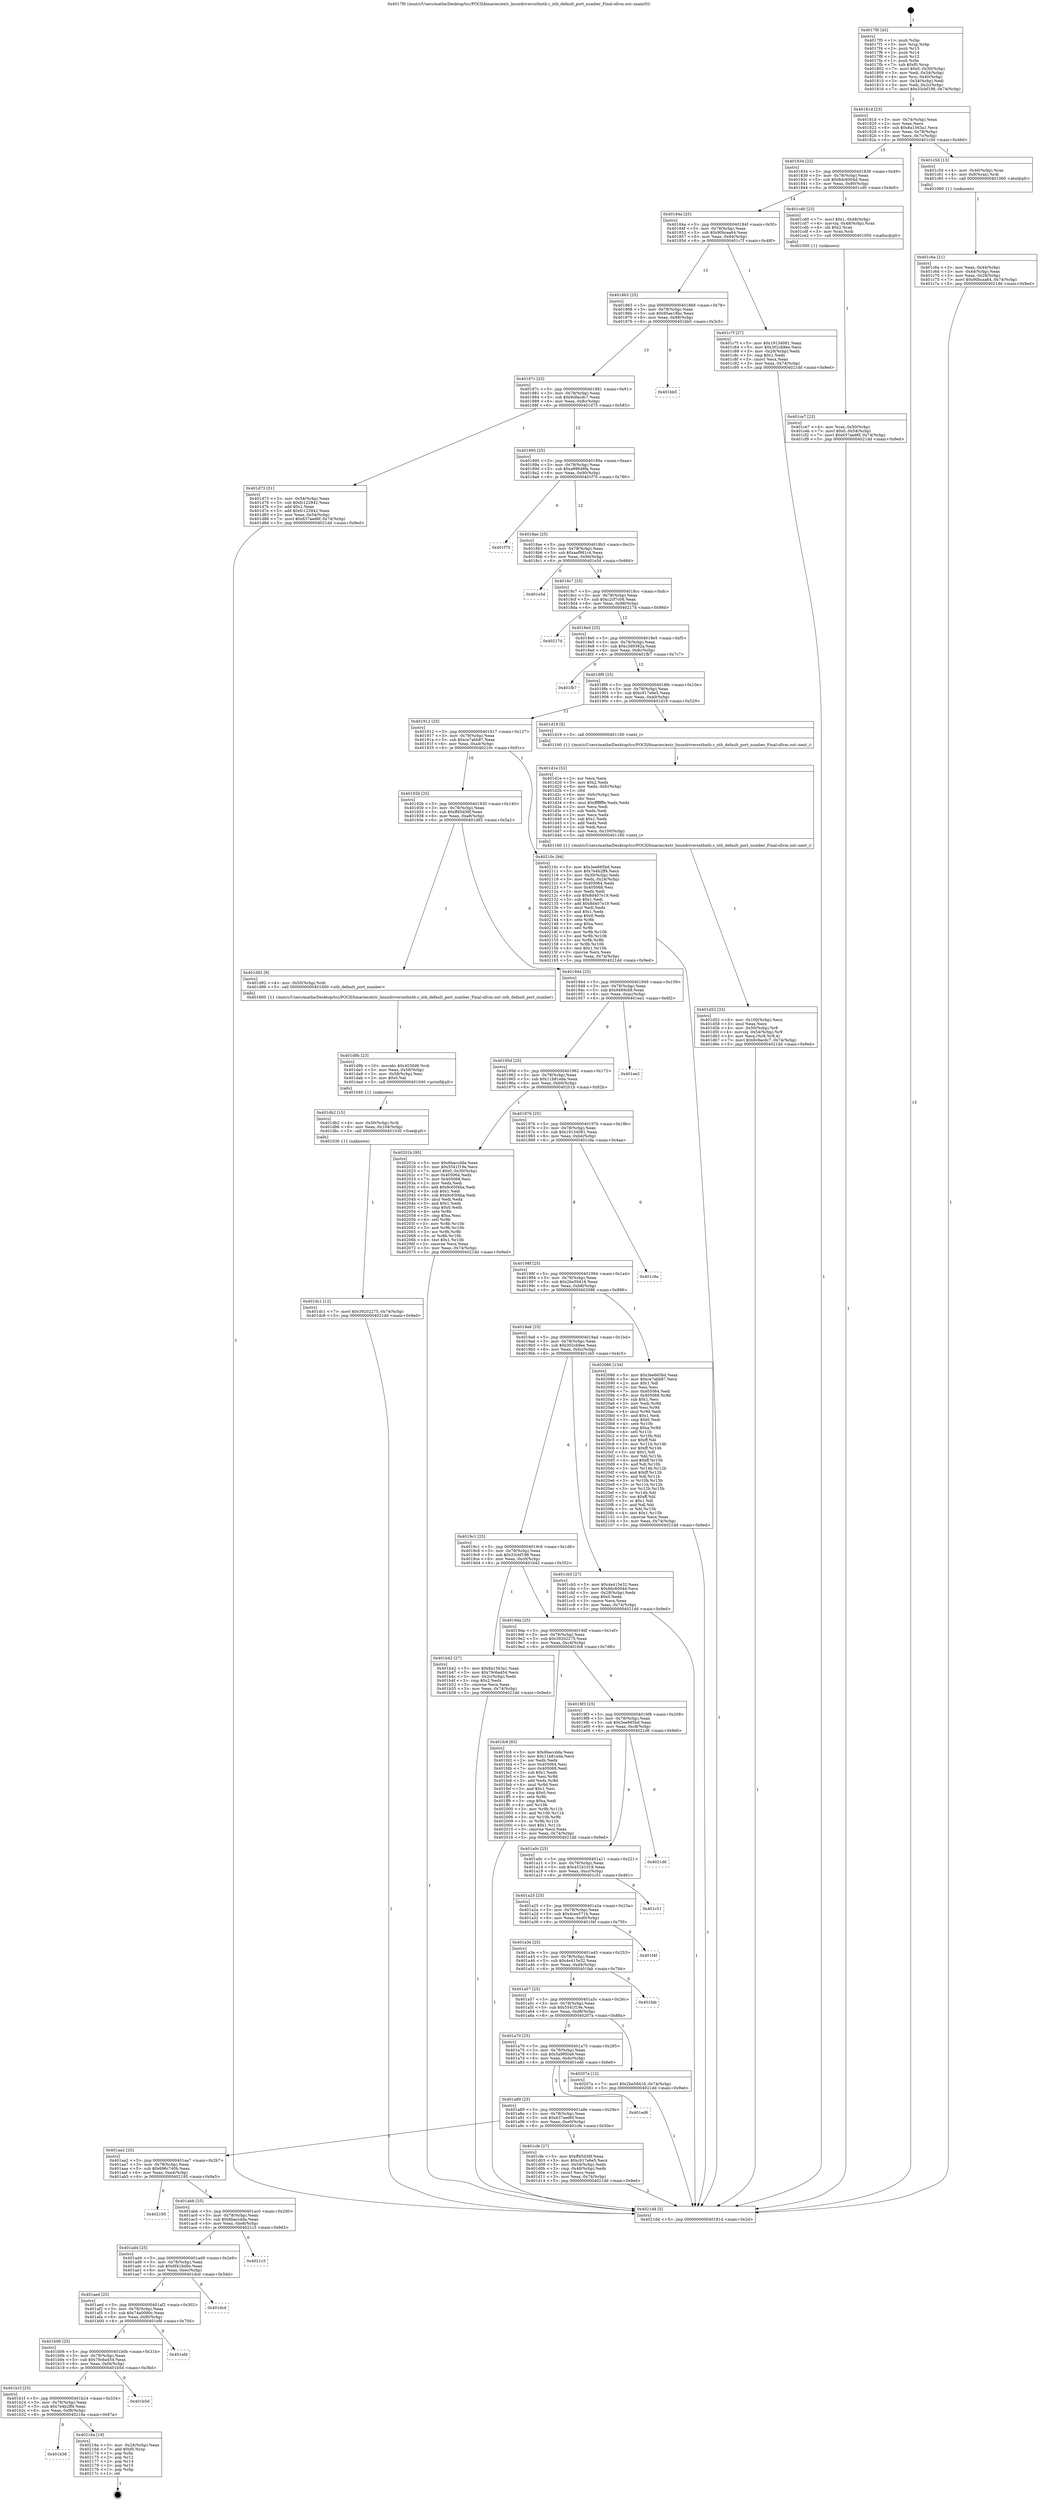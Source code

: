digraph "0x4017f0" {
  label = "0x4017f0 (/mnt/c/Users/mathe/Desktop/tcc/POCII/binaries/extr_linuxdriversntbntb.c_ntb_default_port_number_Final-ollvm.out::main(0))"
  labelloc = "t"
  node[shape=record]

  Entry [label="",width=0.3,height=0.3,shape=circle,fillcolor=black,style=filled]
  "0x40181d" [label="{
     0x40181d [23]\l
     | [instrs]\l
     &nbsp;&nbsp;0x40181d \<+3\>: mov -0x74(%rbp),%eax\l
     &nbsp;&nbsp;0x401820 \<+2\>: mov %eax,%ecx\l
     &nbsp;&nbsp;0x401822 \<+6\>: sub $0x8a1563a1,%ecx\l
     &nbsp;&nbsp;0x401828 \<+3\>: mov %eax,-0x78(%rbp)\l
     &nbsp;&nbsp;0x40182b \<+3\>: mov %ecx,-0x7c(%rbp)\l
     &nbsp;&nbsp;0x40182e \<+6\>: je 0000000000401c5d \<main+0x46d\>\l
  }"]
  "0x401c5d" [label="{
     0x401c5d [13]\l
     | [instrs]\l
     &nbsp;&nbsp;0x401c5d \<+4\>: mov -0x40(%rbp),%rax\l
     &nbsp;&nbsp;0x401c61 \<+4\>: mov 0x8(%rax),%rdi\l
     &nbsp;&nbsp;0x401c65 \<+5\>: call 0000000000401060 \<atoi@plt\>\l
     | [calls]\l
     &nbsp;&nbsp;0x401060 \{1\} (unknown)\l
  }"]
  "0x401834" [label="{
     0x401834 [22]\l
     | [instrs]\l
     &nbsp;&nbsp;0x401834 \<+5\>: jmp 0000000000401839 \<main+0x49\>\l
     &nbsp;&nbsp;0x401839 \<+3\>: mov -0x78(%rbp),%eax\l
     &nbsp;&nbsp;0x40183c \<+5\>: sub $0x8dc6004d,%eax\l
     &nbsp;&nbsp;0x401841 \<+3\>: mov %eax,-0x80(%rbp)\l
     &nbsp;&nbsp;0x401844 \<+6\>: je 0000000000401cd0 \<main+0x4e0\>\l
  }"]
  Exit [label="",width=0.3,height=0.3,shape=circle,fillcolor=black,style=filled,peripheries=2]
  "0x401cd0" [label="{
     0x401cd0 [23]\l
     | [instrs]\l
     &nbsp;&nbsp;0x401cd0 \<+7\>: movl $0x1,-0x48(%rbp)\l
     &nbsp;&nbsp;0x401cd7 \<+4\>: movslq -0x48(%rbp),%rax\l
     &nbsp;&nbsp;0x401cdb \<+4\>: shl $0x2,%rax\l
     &nbsp;&nbsp;0x401cdf \<+3\>: mov %rax,%rdi\l
     &nbsp;&nbsp;0x401ce2 \<+5\>: call 0000000000401050 \<malloc@plt\>\l
     | [calls]\l
     &nbsp;&nbsp;0x401050 \{1\} (unknown)\l
  }"]
  "0x40184a" [label="{
     0x40184a [25]\l
     | [instrs]\l
     &nbsp;&nbsp;0x40184a \<+5\>: jmp 000000000040184f \<main+0x5f\>\l
     &nbsp;&nbsp;0x40184f \<+3\>: mov -0x78(%rbp),%eax\l
     &nbsp;&nbsp;0x401852 \<+5\>: sub $0x90bcaa64,%eax\l
     &nbsp;&nbsp;0x401857 \<+6\>: mov %eax,-0x84(%rbp)\l
     &nbsp;&nbsp;0x40185d \<+6\>: je 0000000000401c7f \<main+0x48f\>\l
  }"]
  "0x401b38" [label="{
     0x401b38\l
  }", style=dashed]
  "0x401c7f" [label="{
     0x401c7f [27]\l
     | [instrs]\l
     &nbsp;&nbsp;0x401c7f \<+5\>: mov $0x19134081,%eax\l
     &nbsp;&nbsp;0x401c84 \<+5\>: mov $0x302cb9ee,%ecx\l
     &nbsp;&nbsp;0x401c89 \<+3\>: mov -0x28(%rbp),%edx\l
     &nbsp;&nbsp;0x401c8c \<+3\>: cmp $0x1,%edx\l
     &nbsp;&nbsp;0x401c8f \<+3\>: cmovl %ecx,%eax\l
     &nbsp;&nbsp;0x401c92 \<+3\>: mov %eax,-0x74(%rbp)\l
     &nbsp;&nbsp;0x401c95 \<+5\>: jmp 00000000004021dd \<main+0x9ed\>\l
  }"]
  "0x401863" [label="{
     0x401863 [25]\l
     | [instrs]\l
     &nbsp;&nbsp;0x401863 \<+5\>: jmp 0000000000401868 \<main+0x78\>\l
     &nbsp;&nbsp;0x401868 \<+3\>: mov -0x78(%rbp),%eax\l
     &nbsp;&nbsp;0x40186b \<+5\>: sub $0x95ae18bc,%eax\l
     &nbsp;&nbsp;0x401870 \<+6\>: mov %eax,-0x88(%rbp)\l
     &nbsp;&nbsp;0x401876 \<+6\>: je 0000000000401bb5 \<main+0x3c5\>\l
  }"]
  "0x40216a" [label="{
     0x40216a [19]\l
     | [instrs]\l
     &nbsp;&nbsp;0x40216a \<+3\>: mov -0x24(%rbp),%eax\l
     &nbsp;&nbsp;0x40216d \<+7\>: add $0xf0,%rsp\l
     &nbsp;&nbsp;0x402174 \<+1\>: pop %rbx\l
     &nbsp;&nbsp;0x402175 \<+2\>: pop %r12\l
     &nbsp;&nbsp;0x402177 \<+2\>: pop %r14\l
     &nbsp;&nbsp;0x402179 \<+2\>: pop %r15\l
     &nbsp;&nbsp;0x40217b \<+1\>: pop %rbp\l
     &nbsp;&nbsp;0x40217c \<+1\>: ret\l
  }"]
  "0x401bb5" [label="{
     0x401bb5\l
  }", style=dashed]
  "0x40187c" [label="{
     0x40187c [25]\l
     | [instrs]\l
     &nbsp;&nbsp;0x40187c \<+5\>: jmp 0000000000401881 \<main+0x91\>\l
     &nbsp;&nbsp;0x401881 \<+3\>: mov -0x78(%rbp),%eax\l
     &nbsp;&nbsp;0x401884 \<+5\>: sub $0x9c8acdc7,%eax\l
     &nbsp;&nbsp;0x401889 \<+6\>: mov %eax,-0x8c(%rbp)\l
     &nbsp;&nbsp;0x40188f \<+6\>: je 0000000000401d73 \<main+0x583\>\l
  }"]
  "0x401b1f" [label="{
     0x401b1f [25]\l
     | [instrs]\l
     &nbsp;&nbsp;0x401b1f \<+5\>: jmp 0000000000401b24 \<main+0x334\>\l
     &nbsp;&nbsp;0x401b24 \<+3\>: mov -0x78(%rbp),%eax\l
     &nbsp;&nbsp;0x401b27 \<+5\>: sub $0x7e4b2ff4,%eax\l
     &nbsp;&nbsp;0x401b2c \<+6\>: mov %eax,-0xf8(%rbp)\l
     &nbsp;&nbsp;0x401b32 \<+6\>: je 000000000040216a \<main+0x97a\>\l
  }"]
  "0x401d73" [label="{
     0x401d73 [31]\l
     | [instrs]\l
     &nbsp;&nbsp;0x401d73 \<+3\>: mov -0x54(%rbp),%eax\l
     &nbsp;&nbsp;0x401d76 \<+5\>: sub $0xfc122942,%eax\l
     &nbsp;&nbsp;0x401d7b \<+3\>: add $0x1,%eax\l
     &nbsp;&nbsp;0x401d7e \<+5\>: add $0xfc122942,%eax\l
     &nbsp;&nbsp;0x401d83 \<+3\>: mov %eax,-0x54(%rbp)\l
     &nbsp;&nbsp;0x401d86 \<+7\>: movl $0x637aed6f,-0x74(%rbp)\l
     &nbsp;&nbsp;0x401d8d \<+5\>: jmp 00000000004021dd \<main+0x9ed\>\l
  }"]
  "0x401895" [label="{
     0x401895 [25]\l
     | [instrs]\l
     &nbsp;&nbsp;0x401895 \<+5\>: jmp 000000000040189a \<main+0xaa\>\l
     &nbsp;&nbsp;0x40189a \<+3\>: mov -0x78(%rbp),%eax\l
     &nbsp;&nbsp;0x40189d \<+5\>: sub $0xa99648fa,%eax\l
     &nbsp;&nbsp;0x4018a2 \<+6\>: mov %eax,-0x90(%rbp)\l
     &nbsp;&nbsp;0x4018a8 \<+6\>: je 0000000000401f70 \<main+0x780\>\l
  }"]
  "0x401b5d" [label="{
     0x401b5d\l
  }", style=dashed]
  "0x401f70" [label="{
     0x401f70\l
  }", style=dashed]
  "0x4018ae" [label="{
     0x4018ae [25]\l
     | [instrs]\l
     &nbsp;&nbsp;0x4018ae \<+5\>: jmp 00000000004018b3 \<main+0xc3\>\l
     &nbsp;&nbsp;0x4018b3 \<+3\>: mov -0x78(%rbp),%eax\l
     &nbsp;&nbsp;0x4018b6 \<+5\>: sub $0xaaf981c4,%eax\l
     &nbsp;&nbsp;0x4018bb \<+6\>: mov %eax,-0x94(%rbp)\l
     &nbsp;&nbsp;0x4018c1 \<+6\>: je 0000000000401e5d \<main+0x66d\>\l
  }"]
  "0x401b06" [label="{
     0x401b06 [25]\l
     | [instrs]\l
     &nbsp;&nbsp;0x401b06 \<+5\>: jmp 0000000000401b0b \<main+0x31b\>\l
     &nbsp;&nbsp;0x401b0b \<+3\>: mov -0x78(%rbp),%eax\l
     &nbsp;&nbsp;0x401b0e \<+5\>: sub $0x79c6a454,%eax\l
     &nbsp;&nbsp;0x401b13 \<+6\>: mov %eax,-0xf4(%rbp)\l
     &nbsp;&nbsp;0x401b19 \<+6\>: je 0000000000401b5d \<main+0x36d\>\l
  }"]
  "0x401e5d" [label="{
     0x401e5d\l
  }", style=dashed]
  "0x4018c7" [label="{
     0x4018c7 [25]\l
     | [instrs]\l
     &nbsp;&nbsp;0x4018c7 \<+5\>: jmp 00000000004018cc \<main+0xdc\>\l
     &nbsp;&nbsp;0x4018cc \<+3\>: mov -0x78(%rbp),%eax\l
     &nbsp;&nbsp;0x4018cf \<+5\>: sub $0xc2cf7c06,%eax\l
     &nbsp;&nbsp;0x4018d4 \<+6\>: mov %eax,-0x98(%rbp)\l
     &nbsp;&nbsp;0x4018da \<+6\>: je 000000000040217d \<main+0x98d\>\l
  }"]
  "0x401efd" [label="{
     0x401efd\l
  }", style=dashed]
  "0x40217d" [label="{
     0x40217d\l
  }", style=dashed]
  "0x4018e0" [label="{
     0x4018e0 [25]\l
     | [instrs]\l
     &nbsp;&nbsp;0x4018e0 \<+5\>: jmp 00000000004018e5 \<main+0xf5\>\l
     &nbsp;&nbsp;0x4018e5 \<+3\>: mov -0x78(%rbp),%eax\l
     &nbsp;&nbsp;0x4018e8 \<+5\>: sub $0xc3d9382a,%eax\l
     &nbsp;&nbsp;0x4018ed \<+6\>: mov %eax,-0x9c(%rbp)\l
     &nbsp;&nbsp;0x4018f3 \<+6\>: je 0000000000401fb7 \<main+0x7c7\>\l
  }"]
  "0x401aed" [label="{
     0x401aed [25]\l
     | [instrs]\l
     &nbsp;&nbsp;0x401aed \<+5\>: jmp 0000000000401af2 \<main+0x302\>\l
     &nbsp;&nbsp;0x401af2 \<+3\>: mov -0x78(%rbp),%eax\l
     &nbsp;&nbsp;0x401af5 \<+5\>: sub $0x74a0090c,%eax\l
     &nbsp;&nbsp;0x401afa \<+6\>: mov %eax,-0xf0(%rbp)\l
     &nbsp;&nbsp;0x401b00 \<+6\>: je 0000000000401efd \<main+0x70d\>\l
  }"]
  "0x401fb7" [label="{
     0x401fb7\l
  }", style=dashed]
  "0x4018f9" [label="{
     0x4018f9 [25]\l
     | [instrs]\l
     &nbsp;&nbsp;0x4018f9 \<+5\>: jmp 00000000004018fe \<main+0x10e\>\l
     &nbsp;&nbsp;0x4018fe \<+3\>: mov -0x78(%rbp),%eax\l
     &nbsp;&nbsp;0x401901 \<+5\>: sub $0xc917e6e5,%eax\l
     &nbsp;&nbsp;0x401906 \<+6\>: mov %eax,-0xa0(%rbp)\l
     &nbsp;&nbsp;0x40190c \<+6\>: je 0000000000401d19 \<main+0x529\>\l
  }"]
  "0x401dcd" [label="{
     0x401dcd\l
  }", style=dashed]
  "0x401d19" [label="{
     0x401d19 [5]\l
     | [instrs]\l
     &nbsp;&nbsp;0x401d19 \<+5\>: call 0000000000401160 \<next_i\>\l
     | [calls]\l
     &nbsp;&nbsp;0x401160 \{1\} (/mnt/c/Users/mathe/Desktop/tcc/POCII/binaries/extr_linuxdriversntbntb.c_ntb_default_port_number_Final-ollvm.out::next_i)\l
  }"]
  "0x401912" [label="{
     0x401912 [25]\l
     | [instrs]\l
     &nbsp;&nbsp;0x401912 \<+5\>: jmp 0000000000401917 \<main+0x127\>\l
     &nbsp;&nbsp;0x401917 \<+3\>: mov -0x78(%rbp),%eax\l
     &nbsp;&nbsp;0x40191a \<+5\>: sub $0xce7abb87,%eax\l
     &nbsp;&nbsp;0x40191f \<+6\>: mov %eax,-0xa4(%rbp)\l
     &nbsp;&nbsp;0x401925 \<+6\>: je 000000000040210c \<main+0x91c\>\l
  }"]
  "0x401ad4" [label="{
     0x401ad4 [25]\l
     | [instrs]\l
     &nbsp;&nbsp;0x401ad4 \<+5\>: jmp 0000000000401ad9 \<main+0x2e9\>\l
     &nbsp;&nbsp;0x401ad9 \<+3\>: mov -0x78(%rbp),%eax\l
     &nbsp;&nbsp;0x401adc \<+5\>: sub $0x6f41bd0e,%eax\l
     &nbsp;&nbsp;0x401ae1 \<+6\>: mov %eax,-0xec(%rbp)\l
     &nbsp;&nbsp;0x401ae7 \<+6\>: je 0000000000401dcd \<main+0x5dd\>\l
  }"]
  "0x40210c" [label="{
     0x40210c [94]\l
     | [instrs]\l
     &nbsp;&nbsp;0x40210c \<+5\>: mov $0x3ee665bd,%eax\l
     &nbsp;&nbsp;0x402111 \<+5\>: mov $0x7e4b2ff4,%ecx\l
     &nbsp;&nbsp;0x402116 \<+3\>: mov -0x30(%rbp),%edx\l
     &nbsp;&nbsp;0x402119 \<+3\>: mov %edx,-0x24(%rbp)\l
     &nbsp;&nbsp;0x40211c \<+7\>: mov 0x405064,%edx\l
     &nbsp;&nbsp;0x402123 \<+7\>: mov 0x405068,%esi\l
     &nbsp;&nbsp;0x40212a \<+2\>: mov %edx,%edi\l
     &nbsp;&nbsp;0x40212c \<+6\>: sub $0x8d407e19,%edi\l
     &nbsp;&nbsp;0x402132 \<+3\>: sub $0x1,%edi\l
     &nbsp;&nbsp;0x402135 \<+6\>: add $0x8d407e19,%edi\l
     &nbsp;&nbsp;0x40213b \<+3\>: imul %edi,%edx\l
     &nbsp;&nbsp;0x40213e \<+3\>: and $0x1,%edx\l
     &nbsp;&nbsp;0x402141 \<+3\>: cmp $0x0,%edx\l
     &nbsp;&nbsp;0x402144 \<+4\>: sete %r8b\l
     &nbsp;&nbsp;0x402148 \<+3\>: cmp $0xa,%esi\l
     &nbsp;&nbsp;0x40214b \<+4\>: setl %r9b\l
     &nbsp;&nbsp;0x40214f \<+3\>: mov %r8b,%r10b\l
     &nbsp;&nbsp;0x402152 \<+3\>: and %r9b,%r10b\l
     &nbsp;&nbsp;0x402155 \<+3\>: xor %r9b,%r8b\l
     &nbsp;&nbsp;0x402158 \<+3\>: or %r8b,%r10b\l
     &nbsp;&nbsp;0x40215b \<+4\>: test $0x1,%r10b\l
     &nbsp;&nbsp;0x40215f \<+3\>: cmovne %ecx,%eax\l
     &nbsp;&nbsp;0x402162 \<+3\>: mov %eax,-0x74(%rbp)\l
     &nbsp;&nbsp;0x402165 \<+5\>: jmp 00000000004021dd \<main+0x9ed\>\l
  }"]
  "0x40192b" [label="{
     0x40192b [25]\l
     | [instrs]\l
     &nbsp;&nbsp;0x40192b \<+5\>: jmp 0000000000401930 \<main+0x140\>\l
     &nbsp;&nbsp;0x401930 \<+3\>: mov -0x78(%rbp),%eax\l
     &nbsp;&nbsp;0x401933 \<+5\>: sub $0xff45d36f,%eax\l
     &nbsp;&nbsp;0x401938 \<+6\>: mov %eax,-0xa8(%rbp)\l
     &nbsp;&nbsp;0x40193e \<+6\>: je 0000000000401d92 \<main+0x5a2\>\l
  }"]
  "0x4021c3" [label="{
     0x4021c3\l
  }", style=dashed]
  "0x401d92" [label="{
     0x401d92 [9]\l
     | [instrs]\l
     &nbsp;&nbsp;0x401d92 \<+4\>: mov -0x50(%rbp),%rdi\l
     &nbsp;&nbsp;0x401d96 \<+5\>: call 0000000000401600 \<ntb_default_port_number\>\l
     | [calls]\l
     &nbsp;&nbsp;0x401600 \{1\} (/mnt/c/Users/mathe/Desktop/tcc/POCII/binaries/extr_linuxdriversntbntb.c_ntb_default_port_number_Final-ollvm.out::ntb_default_port_number)\l
  }"]
  "0x401944" [label="{
     0x401944 [25]\l
     | [instrs]\l
     &nbsp;&nbsp;0x401944 \<+5\>: jmp 0000000000401949 \<main+0x159\>\l
     &nbsp;&nbsp;0x401949 \<+3\>: mov -0x78(%rbp),%eax\l
     &nbsp;&nbsp;0x40194c \<+5\>: sub $0x9469cb9,%eax\l
     &nbsp;&nbsp;0x401951 \<+6\>: mov %eax,-0xac(%rbp)\l
     &nbsp;&nbsp;0x401957 \<+6\>: je 0000000000401ee2 \<main+0x6f2\>\l
  }"]
  "0x401abb" [label="{
     0x401abb [25]\l
     | [instrs]\l
     &nbsp;&nbsp;0x401abb \<+5\>: jmp 0000000000401ac0 \<main+0x2d0\>\l
     &nbsp;&nbsp;0x401ac0 \<+3\>: mov -0x78(%rbp),%eax\l
     &nbsp;&nbsp;0x401ac3 \<+5\>: sub $0x6baccdda,%eax\l
     &nbsp;&nbsp;0x401ac8 \<+6\>: mov %eax,-0xe8(%rbp)\l
     &nbsp;&nbsp;0x401ace \<+6\>: je 00000000004021c3 \<main+0x9d3\>\l
  }"]
  "0x401ee2" [label="{
     0x401ee2\l
  }", style=dashed]
  "0x40195d" [label="{
     0x40195d [25]\l
     | [instrs]\l
     &nbsp;&nbsp;0x40195d \<+5\>: jmp 0000000000401962 \<main+0x172\>\l
     &nbsp;&nbsp;0x401962 \<+3\>: mov -0x78(%rbp),%eax\l
     &nbsp;&nbsp;0x401965 \<+5\>: sub $0x11b81eda,%eax\l
     &nbsp;&nbsp;0x40196a \<+6\>: mov %eax,-0xb0(%rbp)\l
     &nbsp;&nbsp;0x401970 \<+6\>: je 000000000040201b \<main+0x82b\>\l
  }"]
  "0x402195" [label="{
     0x402195\l
  }", style=dashed]
  "0x40201b" [label="{
     0x40201b [95]\l
     | [instrs]\l
     &nbsp;&nbsp;0x40201b \<+5\>: mov $0x6baccdda,%eax\l
     &nbsp;&nbsp;0x402020 \<+5\>: mov $0x5541f19e,%ecx\l
     &nbsp;&nbsp;0x402025 \<+7\>: movl $0x0,-0x30(%rbp)\l
     &nbsp;&nbsp;0x40202c \<+7\>: mov 0x405064,%edx\l
     &nbsp;&nbsp;0x402033 \<+7\>: mov 0x405068,%esi\l
     &nbsp;&nbsp;0x40203a \<+2\>: mov %edx,%edi\l
     &nbsp;&nbsp;0x40203c \<+6\>: add $0x9c65f4ba,%edi\l
     &nbsp;&nbsp;0x402042 \<+3\>: sub $0x1,%edi\l
     &nbsp;&nbsp;0x402045 \<+6\>: sub $0x9c65f4ba,%edi\l
     &nbsp;&nbsp;0x40204b \<+3\>: imul %edi,%edx\l
     &nbsp;&nbsp;0x40204e \<+3\>: and $0x1,%edx\l
     &nbsp;&nbsp;0x402051 \<+3\>: cmp $0x0,%edx\l
     &nbsp;&nbsp;0x402054 \<+4\>: sete %r8b\l
     &nbsp;&nbsp;0x402058 \<+3\>: cmp $0xa,%esi\l
     &nbsp;&nbsp;0x40205b \<+4\>: setl %r9b\l
     &nbsp;&nbsp;0x40205f \<+3\>: mov %r8b,%r10b\l
     &nbsp;&nbsp;0x402062 \<+3\>: and %r9b,%r10b\l
     &nbsp;&nbsp;0x402065 \<+3\>: xor %r9b,%r8b\l
     &nbsp;&nbsp;0x402068 \<+3\>: or %r8b,%r10b\l
     &nbsp;&nbsp;0x40206b \<+4\>: test $0x1,%r10b\l
     &nbsp;&nbsp;0x40206f \<+3\>: cmovne %ecx,%eax\l
     &nbsp;&nbsp;0x402072 \<+3\>: mov %eax,-0x74(%rbp)\l
     &nbsp;&nbsp;0x402075 \<+5\>: jmp 00000000004021dd \<main+0x9ed\>\l
  }"]
  "0x401976" [label="{
     0x401976 [25]\l
     | [instrs]\l
     &nbsp;&nbsp;0x401976 \<+5\>: jmp 000000000040197b \<main+0x18b\>\l
     &nbsp;&nbsp;0x40197b \<+3\>: mov -0x78(%rbp),%eax\l
     &nbsp;&nbsp;0x40197e \<+5\>: sub $0x19134081,%eax\l
     &nbsp;&nbsp;0x401983 \<+6\>: mov %eax,-0xb4(%rbp)\l
     &nbsp;&nbsp;0x401989 \<+6\>: je 0000000000401c9a \<main+0x4aa\>\l
  }"]
  "0x401dc1" [label="{
     0x401dc1 [12]\l
     | [instrs]\l
     &nbsp;&nbsp;0x401dc1 \<+7\>: movl $0x39202275,-0x74(%rbp)\l
     &nbsp;&nbsp;0x401dc8 \<+5\>: jmp 00000000004021dd \<main+0x9ed\>\l
  }"]
  "0x401c9a" [label="{
     0x401c9a\l
  }", style=dashed]
  "0x40198f" [label="{
     0x40198f [25]\l
     | [instrs]\l
     &nbsp;&nbsp;0x40198f \<+5\>: jmp 0000000000401994 \<main+0x1a4\>\l
     &nbsp;&nbsp;0x401994 \<+3\>: mov -0x78(%rbp),%eax\l
     &nbsp;&nbsp;0x401997 \<+5\>: sub $0x2be59416,%eax\l
     &nbsp;&nbsp;0x40199c \<+6\>: mov %eax,-0xb8(%rbp)\l
     &nbsp;&nbsp;0x4019a2 \<+6\>: je 0000000000402086 \<main+0x896\>\l
  }"]
  "0x401db2" [label="{
     0x401db2 [15]\l
     | [instrs]\l
     &nbsp;&nbsp;0x401db2 \<+4\>: mov -0x50(%rbp),%rdi\l
     &nbsp;&nbsp;0x401db6 \<+6\>: mov %eax,-0x104(%rbp)\l
     &nbsp;&nbsp;0x401dbc \<+5\>: call 0000000000401030 \<free@plt\>\l
     | [calls]\l
     &nbsp;&nbsp;0x401030 \{1\} (unknown)\l
  }"]
  "0x402086" [label="{
     0x402086 [134]\l
     | [instrs]\l
     &nbsp;&nbsp;0x402086 \<+5\>: mov $0x3ee665bd,%eax\l
     &nbsp;&nbsp;0x40208b \<+5\>: mov $0xce7abb87,%ecx\l
     &nbsp;&nbsp;0x402090 \<+2\>: mov $0x1,%dl\l
     &nbsp;&nbsp;0x402092 \<+2\>: xor %esi,%esi\l
     &nbsp;&nbsp;0x402094 \<+7\>: mov 0x405064,%edi\l
     &nbsp;&nbsp;0x40209b \<+8\>: mov 0x405068,%r8d\l
     &nbsp;&nbsp;0x4020a3 \<+3\>: sub $0x1,%esi\l
     &nbsp;&nbsp;0x4020a6 \<+3\>: mov %edi,%r9d\l
     &nbsp;&nbsp;0x4020a9 \<+3\>: add %esi,%r9d\l
     &nbsp;&nbsp;0x4020ac \<+4\>: imul %r9d,%edi\l
     &nbsp;&nbsp;0x4020b0 \<+3\>: and $0x1,%edi\l
     &nbsp;&nbsp;0x4020b3 \<+3\>: cmp $0x0,%edi\l
     &nbsp;&nbsp;0x4020b6 \<+4\>: sete %r10b\l
     &nbsp;&nbsp;0x4020ba \<+4\>: cmp $0xa,%r8d\l
     &nbsp;&nbsp;0x4020be \<+4\>: setl %r11b\l
     &nbsp;&nbsp;0x4020c2 \<+3\>: mov %r10b,%bl\l
     &nbsp;&nbsp;0x4020c5 \<+3\>: xor $0xff,%bl\l
     &nbsp;&nbsp;0x4020c8 \<+3\>: mov %r11b,%r14b\l
     &nbsp;&nbsp;0x4020cb \<+4\>: xor $0xff,%r14b\l
     &nbsp;&nbsp;0x4020cf \<+3\>: xor $0x1,%dl\l
     &nbsp;&nbsp;0x4020d2 \<+3\>: mov %bl,%r15b\l
     &nbsp;&nbsp;0x4020d5 \<+4\>: and $0xff,%r15b\l
     &nbsp;&nbsp;0x4020d9 \<+3\>: and %dl,%r10b\l
     &nbsp;&nbsp;0x4020dc \<+3\>: mov %r14b,%r12b\l
     &nbsp;&nbsp;0x4020df \<+4\>: and $0xff,%r12b\l
     &nbsp;&nbsp;0x4020e3 \<+3\>: and %dl,%r11b\l
     &nbsp;&nbsp;0x4020e6 \<+3\>: or %r10b,%r15b\l
     &nbsp;&nbsp;0x4020e9 \<+3\>: or %r11b,%r12b\l
     &nbsp;&nbsp;0x4020ec \<+3\>: xor %r12b,%r15b\l
     &nbsp;&nbsp;0x4020ef \<+3\>: or %r14b,%bl\l
     &nbsp;&nbsp;0x4020f2 \<+3\>: xor $0xff,%bl\l
     &nbsp;&nbsp;0x4020f5 \<+3\>: or $0x1,%dl\l
     &nbsp;&nbsp;0x4020f8 \<+2\>: and %dl,%bl\l
     &nbsp;&nbsp;0x4020fa \<+3\>: or %bl,%r15b\l
     &nbsp;&nbsp;0x4020fd \<+4\>: test $0x1,%r15b\l
     &nbsp;&nbsp;0x402101 \<+3\>: cmovne %ecx,%eax\l
     &nbsp;&nbsp;0x402104 \<+3\>: mov %eax,-0x74(%rbp)\l
     &nbsp;&nbsp;0x402107 \<+5\>: jmp 00000000004021dd \<main+0x9ed\>\l
  }"]
  "0x4019a8" [label="{
     0x4019a8 [25]\l
     | [instrs]\l
     &nbsp;&nbsp;0x4019a8 \<+5\>: jmp 00000000004019ad \<main+0x1bd\>\l
     &nbsp;&nbsp;0x4019ad \<+3\>: mov -0x78(%rbp),%eax\l
     &nbsp;&nbsp;0x4019b0 \<+5\>: sub $0x302cb9ee,%eax\l
     &nbsp;&nbsp;0x4019b5 \<+6\>: mov %eax,-0xbc(%rbp)\l
     &nbsp;&nbsp;0x4019bb \<+6\>: je 0000000000401cb5 \<main+0x4c5\>\l
  }"]
  "0x401d9b" [label="{
     0x401d9b [23]\l
     | [instrs]\l
     &nbsp;&nbsp;0x401d9b \<+10\>: movabs $0x4030d6,%rdi\l
     &nbsp;&nbsp;0x401da5 \<+3\>: mov %eax,-0x58(%rbp)\l
     &nbsp;&nbsp;0x401da8 \<+3\>: mov -0x58(%rbp),%esi\l
     &nbsp;&nbsp;0x401dab \<+2\>: mov $0x0,%al\l
     &nbsp;&nbsp;0x401dad \<+5\>: call 0000000000401040 \<printf@plt\>\l
     | [calls]\l
     &nbsp;&nbsp;0x401040 \{1\} (unknown)\l
  }"]
  "0x401cb5" [label="{
     0x401cb5 [27]\l
     | [instrs]\l
     &nbsp;&nbsp;0x401cb5 \<+5\>: mov $0x4e415e32,%eax\l
     &nbsp;&nbsp;0x401cba \<+5\>: mov $0x8dc6004d,%ecx\l
     &nbsp;&nbsp;0x401cbf \<+3\>: mov -0x28(%rbp),%edx\l
     &nbsp;&nbsp;0x401cc2 \<+3\>: cmp $0x0,%edx\l
     &nbsp;&nbsp;0x401cc5 \<+3\>: cmove %ecx,%eax\l
     &nbsp;&nbsp;0x401cc8 \<+3\>: mov %eax,-0x74(%rbp)\l
     &nbsp;&nbsp;0x401ccb \<+5\>: jmp 00000000004021dd \<main+0x9ed\>\l
  }"]
  "0x4019c1" [label="{
     0x4019c1 [25]\l
     | [instrs]\l
     &nbsp;&nbsp;0x4019c1 \<+5\>: jmp 00000000004019c6 \<main+0x1d6\>\l
     &nbsp;&nbsp;0x4019c6 \<+3\>: mov -0x78(%rbp),%eax\l
     &nbsp;&nbsp;0x4019c9 \<+5\>: sub $0x33cbf198,%eax\l
     &nbsp;&nbsp;0x4019ce \<+6\>: mov %eax,-0xc0(%rbp)\l
     &nbsp;&nbsp;0x4019d4 \<+6\>: je 0000000000401b42 \<main+0x352\>\l
  }"]
  "0x401d52" [label="{
     0x401d52 [33]\l
     | [instrs]\l
     &nbsp;&nbsp;0x401d52 \<+6\>: mov -0x100(%rbp),%ecx\l
     &nbsp;&nbsp;0x401d58 \<+3\>: imul %eax,%ecx\l
     &nbsp;&nbsp;0x401d5b \<+4\>: mov -0x50(%rbp),%r8\l
     &nbsp;&nbsp;0x401d5f \<+4\>: movslq -0x54(%rbp),%r9\l
     &nbsp;&nbsp;0x401d63 \<+4\>: mov %ecx,(%r8,%r9,4)\l
     &nbsp;&nbsp;0x401d67 \<+7\>: movl $0x9c8acdc7,-0x74(%rbp)\l
     &nbsp;&nbsp;0x401d6e \<+5\>: jmp 00000000004021dd \<main+0x9ed\>\l
  }"]
  "0x401b42" [label="{
     0x401b42 [27]\l
     | [instrs]\l
     &nbsp;&nbsp;0x401b42 \<+5\>: mov $0x8a1563a1,%eax\l
     &nbsp;&nbsp;0x401b47 \<+5\>: mov $0x79c6a454,%ecx\l
     &nbsp;&nbsp;0x401b4c \<+3\>: mov -0x2c(%rbp),%edx\l
     &nbsp;&nbsp;0x401b4f \<+3\>: cmp $0x2,%edx\l
     &nbsp;&nbsp;0x401b52 \<+3\>: cmovne %ecx,%eax\l
     &nbsp;&nbsp;0x401b55 \<+3\>: mov %eax,-0x74(%rbp)\l
     &nbsp;&nbsp;0x401b58 \<+5\>: jmp 00000000004021dd \<main+0x9ed\>\l
  }"]
  "0x4019da" [label="{
     0x4019da [25]\l
     | [instrs]\l
     &nbsp;&nbsp;0x4019da \<+5\>: jmp 00000000004019df \<main+0x1ef\>\l
     &nbsp;&nbsp;0x4019df \<+3\>: mov -0x78(%rbp),%eax\l
     &nbsp;&nbsp;0x4019e2 \<+5\>: sub $0x39202275,%eax\l
     &nbsp;&nbsp;0x4019e7 \<+6\>: mov %eax,-0xc4(%rbp)\l
     &nbsp;&nbsp;0x4019ed \<+6\>: je 0000000000401fc8 \<main+0x7d8\>\l
  }"]
  "0x4021dd" [label="{
     0x4021dd [5]\l
     | [instrs]\l
     &nbsp;&nbsp;0x4021dd \<+5\>: jmp 000000000040181d \<main+0x2d\>\l
  }"]
  "0x4017f0" [label="{
     0x4017f0 [45]\l
     | [instrs]\l
     &nbsp;&nbsp;0x4017f0 \<+1\>: push %rbp\l
     &nbsp;&nbsp;0x4017f1 \<+3\>: mov %rsp,%rbp\l
     &nbsp;&nbsp;0x4017f4 \<+2\>: push %r15\l
     &nbsp;&nbsp;0x4017f6 \<+2\>: push %r14\l
     &nbsp;&nbsp;0x4017f8 \<+2\>: push %r12\l
     &nbsp;&nbsp;0x4017fa \<+1\>: push %rbx\l
     &nbsp;&nbsp;0x4017fb \<+7\>: sub $0xf0,%rsp\l
     &nbsp;&nbsp;0x401802 \<+7\>: movl $0x0,-0x30(%rbp)\l
     &nbsp;&nbsp;0x401809 \<+3\>: mov %edi,-0x34(%rbp)\l
     &nbsp;&nbsp;0x40180c \<+4\>: mov %rsi,-0x40(%rbp)\l
     &nbsp;&nbsp;0x401810 \<+3\>: mov -0x34(%rbp),%edi\l
     &nbsp;&nbsp;0x401813 \<+3\>: mov %edi,-0x2c(%rbp)\l
     &nbsp;&nbsp;0x401816 \<+7\>: movl $0x33cbf198,-0x74(%rbp)\l
  }"]
  "0x401c6a" [label="{
     0x401c6a [21]\l
     | [instrs]\l
     &nbsp;&nbsp;0x401c6a \<+3\>: mov %eax,-0x44(%rbp)\l
     &nbsp;&nbsp;0x401c6d \<+3\>: mov -0x44(%rbp),%eax\l
     &nbsp;&nbsp;0x401c70 \<+3\>: mov %eax,-0x28(%rbp)\l
     &nbsp;&nbsp;0x401c73 \<+7\>: movl $0x90bcaa64,-0x74(%rbp)\l
     &nbsp;&nbsp;0x401c7a \<+5\>: jmp 00000000004021dd \<main+0x9ed\>\l
  }"]
  "0x401ce7" [label="{
     0x401ce7 [23]\l
     | [instrs]\l
     &nbsp;&nbsp;0x401ce7 \<+4\>: mov %rax,-0x50(%rbp)\l
     &nbsp;&nbsp;0x401ceb \<+7\>: movl $0x0,-0x54(%rbp)\l
     &nbsp;&nbsp;0x401cf2 \<+7\>: movl $0x637aed6f,-0x74(%rbp)\l
     &nbsp;&nbsp;0x401cf9 \<+5\>: jmp 00000000004021dd \<main+0x9ed\>\l
  }"]
  "0x401d1e" [label="{
     0x401d1e [52]\l
     | [instrs]\l
     &nbsp;&nbsp;0x401d1e \<+2\>: xor %ecx,%ecx\l
     &nbsp;&nbsp;0x401d20 \<+5\>: mov $0x2,%edx\l
     &nbsp;&nbsp;0x401d25 \<+6\>: mov %edx,-0xfc(%rbp)\l
     &nbsp;&nbsp;0x401d2b \<+1\>: cltd\l
     &nbsp;&nbsp;0x401d2c \<+6\>: mov -0xfc(%rbp),%esi\l
     &nbsp;&nbsp;0x401d32 \<+2\>: idiv %esi\l
     &nbsp;&nbsp;0x401d34 \<+6\>: imul $0xfffffffe,%edx,%edx\l
     &nbsp;&nbsp;0x401d3a \<+2\>: mov %ecx,%edi\l
     &nbsp;&nbsp;0x401d3c \<+2\>: sub %edx,%edi\l
     &nbsp;&nbsp;0x401d3e \<+2\>: mov %ecx,%edx\l
     &nbsp;&nbsp;0x401d40 \<+3\>: sub $0x1,%edx\l
     &nbsp;&nbsp;0x401d43 \<+2\>: add %edx,%edi\l
     &nbsp;&nbsp;0x401d45 \<+2\>: sub %edi,%ecx\l
     &nbsp;&nbsp;0x401d47 \<+6\>: mov %ecx,-0x100(%rbp)\l
     &nbsp;&nbsp;0x401d4d \<+5\>: call 0000000000401160 \<next_i\>\l
     | [calls]\l
     &nbsp;&nbsp;0x401160 \{1\} (/mnt/c/Users/mathe/Desktop/tcc/POCII/binaries/extr_linuxdriversntbntb.c_ntb_default_port_number_Final-ollvm.out::next_i)\l
  }"]
  "0x401fc8" [label="{
     0x401fc8 [83]\l
     | [instrs]\l
     &nbsp;&nbsp;0x401fc8 \<+5\>: mov $0x6baccdda,%eax\l
     &nbsp;&nbsp;0x401fcd \<+5\>: mov $0x11b81eda,%ecx\l
     &nbsp;&nbsp;0x401fd2 \<+2\>: xor %edx,%edx\l
     &nbsp;&nbsp;0x401fd4 \<+7\>: mov 0x405064,%esi\l
     &nbsp;&nbsp;0x401fdb \<+7\>: mov 0x405068,%edi\l
     &nbsp;&nbsp;0x401fe2 \<+3\>: sub $0x1,%edx\l
     &nbsp;&nbsp;0x401fe5 \<+3\>: mov %esi,%r8d\l
     &nbsp;&nbsp;0x401fe8 \<+3\>: add %edx,%r8d\l
     &nbsp;&nbsp;0x401feb \<+4\>: imul %r8d,%esi\l
     &nbsp;&nbsp;0x401fef \<+3\>: and $0x1,%esi\l
     &nbsp;&nbsp;0x401ff2 \<+3\>: cmp $0x0,%esi\l
     &nbsp;&nbsp;0x401ff5 \<+4\>: sete %r9b\l
     &nbsp;&nbsp;0x401ff9 \<+3\>: cmp $0xa,%edi\l
     &nbsp;&nbsp;0x401ffc \<+4\>: setl %r10b\l
     &nbsp;&nbsp;0x402000 \<+3\>: mov %r9b,%r11b\l
     &nbsp;&nbsp;0x402003 \<+3\>: and %r10b,%r11b\l
     &nbsp;&nbsp;0x402006 \<+3\>: xor %r10b,%r9b\l
     &nbsp;&nbsp;0x402009 \<+3\>: or %r9b,%r11b\l
     &nbsp;&nbsp;0x40200c \<+4\>: test $0x1,%r11b\l
     &nbsp;&nbsp;0x402010 \<+3\>: cmovne %ecx,%eax\l
     &nbsp;&nbsp;0x402013 \<+3\>: mov %eax,-0x74(%rbp)\l
     &nbsp;&nbsp;0x402016 \<+5\>: jmp 00000000004021dd \<main+0x9ed\>\l
  }"]
  "0x4019f3" [label="{
     0x4019f3 [25]\l
     | [instrs]\l
     &nbsp;&nbsp;0x4019f3 \<+5\>: jmp 00000000004019f8 \<main+0x208\>\l
     &nbsp;&nbsp;0x4019f8 \<+3\>: mov -0x78(%rbp),%eax\l
     &nbsp;&nbsp;0x4019fb \<+5\>: sub $0x3ee665bd,%eax\l
     &nbsp;&nbsp;0x401a00 \<+6\>: mov %eax,-0xc8(%rbp)\l
     &nbsp;&nbsp;0x401a06 \<+6\>: je 00000000004021d6 \<main+0x9e6\>\l
  }"]
  "0x401aa2" [label="{
     0x401aa2 [25]\l
     | [instrs]\l
     &nbsp;&nbsp;0x401aa2 \<+5\>: jmp 0000000000401aa7 \<main+0x2b7\>\l
     &nbsp;&nbsp;0x401aa7 \<+3\>: mov -0x78(%rbp),%eax\l
     &nbsp;&nbsp;0x401aaa \<+5\>: sub $0x696c740b,%eax\l
     &nbsp;&nbsp;0x401aaf \<+6\>: mov %eax,-0xe4(%rbp)\l
     &nbsp;&nbsp;0x401ab5 \<+6\>: je 0000000000402195 \<main+0x9a5\>\l
  }"]
  "0x4021d6" [label="{
     0x4021d6\l
  }", style=dashed]
  "0x401a0c" [label="{
     0x401a0c [25]\l
     | [instrs]\l
     &nbsp;&nbsp;0x401a0c \<+5\>: jmp 0000000000401a11 \<main+0x221\>\l
     &nbsp;&nbsp;0x401a11 \<+3\>: mov -0x78(%rbp),%eax\l
     &nbsp;&nbsp;0x401a14 \<+5\>: sub $0x451b1018,%eax\l
     &nbsp;&nbsp;0x401a19 \<+6\>: mov %eax,-0xcc(%rbp)\l
     &nbsp;&nbsp;0x401a1f \<+6\>: je 0000000000401c51 \<main+0x461\>\l
  }"]
  "0x401cfe" [label="{
     0x401cfe [27]\l
     | [instrs]\l
     &nbsp;&nbsp;0x401cfe \<+5\>: mov $0xff45d36f,%eax\l
     &nbsp;&nbsp;0x401d03 \<+5\>: mov $0xc917e6e5,%ecx\l
     &nbsp;&nbsp;0x401d08 \<+3\>: mov -0x54(%rbp),%edx\l
     &nbsp;&nbsp;0x401d0b \<+3\>: cmp -0x48(%rbp),%edx\l
     &nbsp;&nbsp;0x401d0e \<+3\>: cmovl %ecx,%eax\l
     &nbsp;&nbsp;0x401d11 \<+3\>: mov %eax,-0x74(%rbp)\l
     &nbsp;&nbsp;0x401d14 \<+5\>: jmp 00000000004021dd \<main+0x9ed\>\l
  }"]
  "0x401c51" [label="{
     0x401c51\l
  }", style=dashed]
  "0x401a25" [label="{
     0x401a25 [25]\l
     | [instrs]\l
     &nbsp;&nbsp;0x401a25 \<+5\>: jmp 0000000000401a2a \<main+0x23a\>\l
     &nbsp;&nbsp;0x401a2a \<+3\>: mov -0x78(%rbp),%eax\l
     &nbsp;&nbsp;0x401a2d \<+5\>: sub $0x4cee571b,%eax\l
     &nbsp;&nbsp;0x401a32 \<+6\>: mov %eax,-0xd0(%rbp)\l
     &nbsp;&nbsp;0x401a38 \<+6\>: je 0000000000401f4f \<main+0x75f\>\l
  }"]
  "0x401a89" [label="{
     0x401a89 [25]\l
     | [instrs]\l
     &nbsp;&nbsp;0x401a89 \<+5\>: jmp 0000000000401a8e \<main+0x29e\>\l
     &nbsp;&nbsp;0x401a8e \<+3\>: mov -0x78(%rbp),%eax\l
     &nbsp;&nbsp;0x401a91 \<+5\>: sub $0x637aed6f,%eax\l
     &nbsp;&nbsp;0x401a96 \<+6\>: mov %eax,-0xe0(%rbp)\l
     &nbsp;&nbsp;0x401a9c \<+6\>: je 0000000000401cfe \<main+0x50e\>\l
  }"]
  "0x401f4f" [label="{
     0x401f4f\l
  }", style=dashed]
  "0x401a3e" [label="{
     0x401a3e [25]\l
     | [instrs]\l
     &nbsp;&nbsp;0x401a3e \<+5\>: jmp 0000000000401a43 \<main+0x253\>\l
     &nbsp;&nbsp;0x401a43 \<+3\>: mov -0x78(%rbp),%eax\l
     &nbsp;&nbsp;0x401a46 \<+5\>: sub $0x4e415e32,%eax\l
     &nbsp;&nbsp;0x401a4b \<+6\>: mov %eax,-0xd4(%rbp)\l
     &nbsp;&nbsp;0x401a51 \<+6\>: je 0000000000401fab \<main+0x7bb\>\l
  }"]
  "0x401ed6" [label="{
     0x401ed6\l
  }", style=dashed]
  "0x401fab" [label="{
     0x401fab\l
  }", style=dashed]
  "0x401a57" [label="{
     0x401a57 [25]\l
     | [instrs]\l
     &nbsp;&nbsp;0x401a57 \<+5\>: jmp 0000000000401a5c \<main+0x26c\>\l
     &nbsp;&nbsp;0x401a5c \<+3\>: mov -0x78(%rbp),%eax\l
     &nbsp;&nbsp;0x401a5f \<+5\>: sub $0x5541f19e,%eax\l
     &nbsp;&nbsp;0x401a64 \<+6\>: mov %eax,-0xd8(%rbp)\l
     &nbsp;&nbsp;0x401a6a \<+6\>: je 000000000040207a \<main+0x88a\>\l
  }"]
  "0x401a70" [label="{
     0x401a70 [25]\l
     | [instrs]\l
     &nbsp;&nbsp;0x401a70 \<+5\>: jmp 0000000000401a75 \<main+0x285\>\l
     &nbsp;&nbsp;0x401a75 \<+3\>: mov -0x78(%rbp),%eax\l
     &nbsp;&nbsp;0x401a78 \<+5\>: sub $0x5a9f00a9,%eax\l
     &nbsp;&nbsp;0x401a7d \<+6\>: mov %eax,-0xdc(%rbp)\l
     &nbsp;&nbsp;0x401a83 \<+6\>: je 0000000000401ed6 \<main+0x6e6\>\l
  }"]
  "0x40207a" [label="{
     0x40207a [12]\l
     | [instrs]\l
     &nbsp;&nbsp;0x40207a \<+7\>: movl $0x2be59416,-0x74(%rbp)\l
     &nbsp;&nbsp;0x402081 \<+5\>: jmp 00000000004021dd \<main+0x9ed\>\l
  }"]
  Entry -> "0x4017f0" [label=" 1"]
  "0x40181d" -> "0x401c5d" [label=" 1"]
  "0x40181d" -> "0x401834" [label=" 15"]
  "0x40216a" -> Exit [label=" 1"]
  "0x401834" -> "0x401cd0" [label=" 1"]
  "0x401834" -> "0x40184a" [label=" 14"]
  "0x401b1f" -> "0x401b38" [label=" 0"]
  "0x40184a" -> "0x401c7f" [label=" 1"]
  "0x40184a" -> "0x401863" [label=" 13"]
  "0x401b1f" -> "0x40216a" [label=" 1"]
  "0x401863" -> "0x401bb5" [label=" 0"]
  "0x401863" -> "0x40187c" [label=" 13"]
  "0x401b06" -> "0x401b1f" [label=" 1"]
  "0x40187c" -> "0x401d73" [label=" 1"]
  "0x40187c" -> "0x401895" [label=" 12"]
  "0x401b06" -> "0x401b5d" [label=" 0"]
  "0x401895" -> "0x401f70" [label=" 0"]
  "0x401895" -> "0x4018ae" [label=" 12"]
  "0x401aed" -> "0x401b06" [label=" 1"]
  "0x4018ae" -> "0x401e5d" [label=" 0"]
  "0x4018ae" -> "0x4018c7" [label=" 12"]
  "0x401aed" -> "0x401efd" [label=" 0"]
  "0x4018c7" -> "0x40217d" [label=" 0"]
  "0x4018c7" -> "0x4018e0" [label=" 12"]
  "0x401ad4" -> "0x401aed" [label=" 1"]
  "0x4018e0" -> "0x401fb7" [label=" 0"]
  "0x4018e0" -> "0x4018f9" [label=" 12"]
  "0x401ad4" -> "0x401dcd" [label=" 0"]
  "0x4018f9" -> "0x401d19" [label=" 1"]
  "0x4018f9" -> "0x401912" [label=" 11"]
  "0x401abb" -> "0x401ad4" [label=" 1"]
  "0x401912" -> "0x40210c" [label=" 1"]
  "0x401912" -> "0x40192b" [label=" 10"]
  "0x401abb" -> "0x4021c3" [label=" 0"]
  "0x40192b" -> "0x401d92" [label=" 1"]
  "0x40192b" -> "0x401944" [label=" 9"]
  "0x401aa2" -> "0x401abb" [label=" 1"]
  "0x401944" -> "0x401ee2" [label=" 0"]
  "0x401944" -> "0x40195d" [label=" 9"]
  "0x401aa2" -> "0x402195" [label=" 0"]
  "0x40195d" -> "0x40201b" [label=" 1"]
  "0x40195d" -> "0x401976" [label=" 8"]
  "0x40210c" -> "0x4021dd" [label=" 1"]
  "0x401976" -> "0x401c9a" [label=" 0"]
  "0x401976" -> "0x40198f" [label=" 8"]
  "0x402086" -> "0x4021dd" [label=" 1"]
  "0x40198f" -> "0x402086" [label=" 1"]
  "0x40198f" -> "0x4019a8" [label=" 7"]
  "0x40207a" -> "0x4021dd" [label=" 1"]
  "0x4019a8" -> "0x401cb5" [label=" 1"]
  "0x4019a8" -> "0x4019c1" [label=" 6"]
  "0x40201b" -> "0x4021dd" [label=" 1"]
  "0x4019c1" -> "0x401b42" [label=" 1"]
  "0x4019c1" -> "0x4019da" [label=" 5"]
  "0x401b42" -> "0x4021dd" [label=" 1"]
  "0x4017f0" -> "0x40181d" [label=" 1"]
  "0x4021dd" -> "0x40181d" [label=" 15"]
  "0x401c5d" -> "0x401c6a" [label=" 1"]
  "0x401c6a" -> "0x4021dd" [label=" 1"]
  "0x401c7f" -> "0x4021dd" [label=" 1"]
  "0x401cb5" -> "0x4021dd" [label=" 1"]
  "0x401cd0" -> "0x401ce7" [label=" 1"]
  "0x401ce7" -> "0x4021dd" [label=" 1"]
  "0x401fc8" -> "0x4021dd" [label=" 1"]
  "0x4019da" -> "0x401fc8" [label=" 1"]
  "0x4019da" -> "0x4019f3" [label=" 4"]
  "0x401dc1" -> "0x4021dd" [label=" 1"]
  "0x4019f3" -> "0x4021d6" [label=" 0"]
  "0x4019f3" -> "0x401a0c" [label=" 4"]
  "0x401db2" -> "0x401dc1" [label=" 1"]
  "0x401a0c" -> "0x401c51" [label=" 0"]
  "0x401a0c" -> "0x401a25" [label=" 4"]
  "0x401d9b" -> "0x401db2" [label=" 1"]
  "0x401a25" -> "0x401f4f" [label=" 0"]
  "0x401a25" -> "0x401a3e" [label=" 4"]
  "0x401d73" -> "0x4021dd" [label=" 1"]
  "0x401a3e" -> "0x401fab" [label=" 0"]
  "0x401a3e" -> "0x401a57" [label=" 4"]
  "0x401d52" -> "0x4021dd" [label=" 1"]
  "0x401a57" -> "0x40207a" [label=" 1"]
  "0x401a57" -> "0x401a70" [label=" 3"]
  "0x401d1e" -> "0x401d52" [label=" 1"]
  "0x401a70" -> "0x401ed6" [label=" 0"]
  "0x401a70" -> "0x401a89" [label=" 3"]
  "0x401d92" -> "0x401d9b" [label=" 1"]
  "0x401a89" -> "0x401cfe" [label=" 2"]
  "0x401a89" -> "0x401aa2" [label=" 1"]
  "0x401cfe" -> "0x4021dd" [label=" 2"]
  "0x401d19" -> "0x401d1e" [label=" 1"]
}
